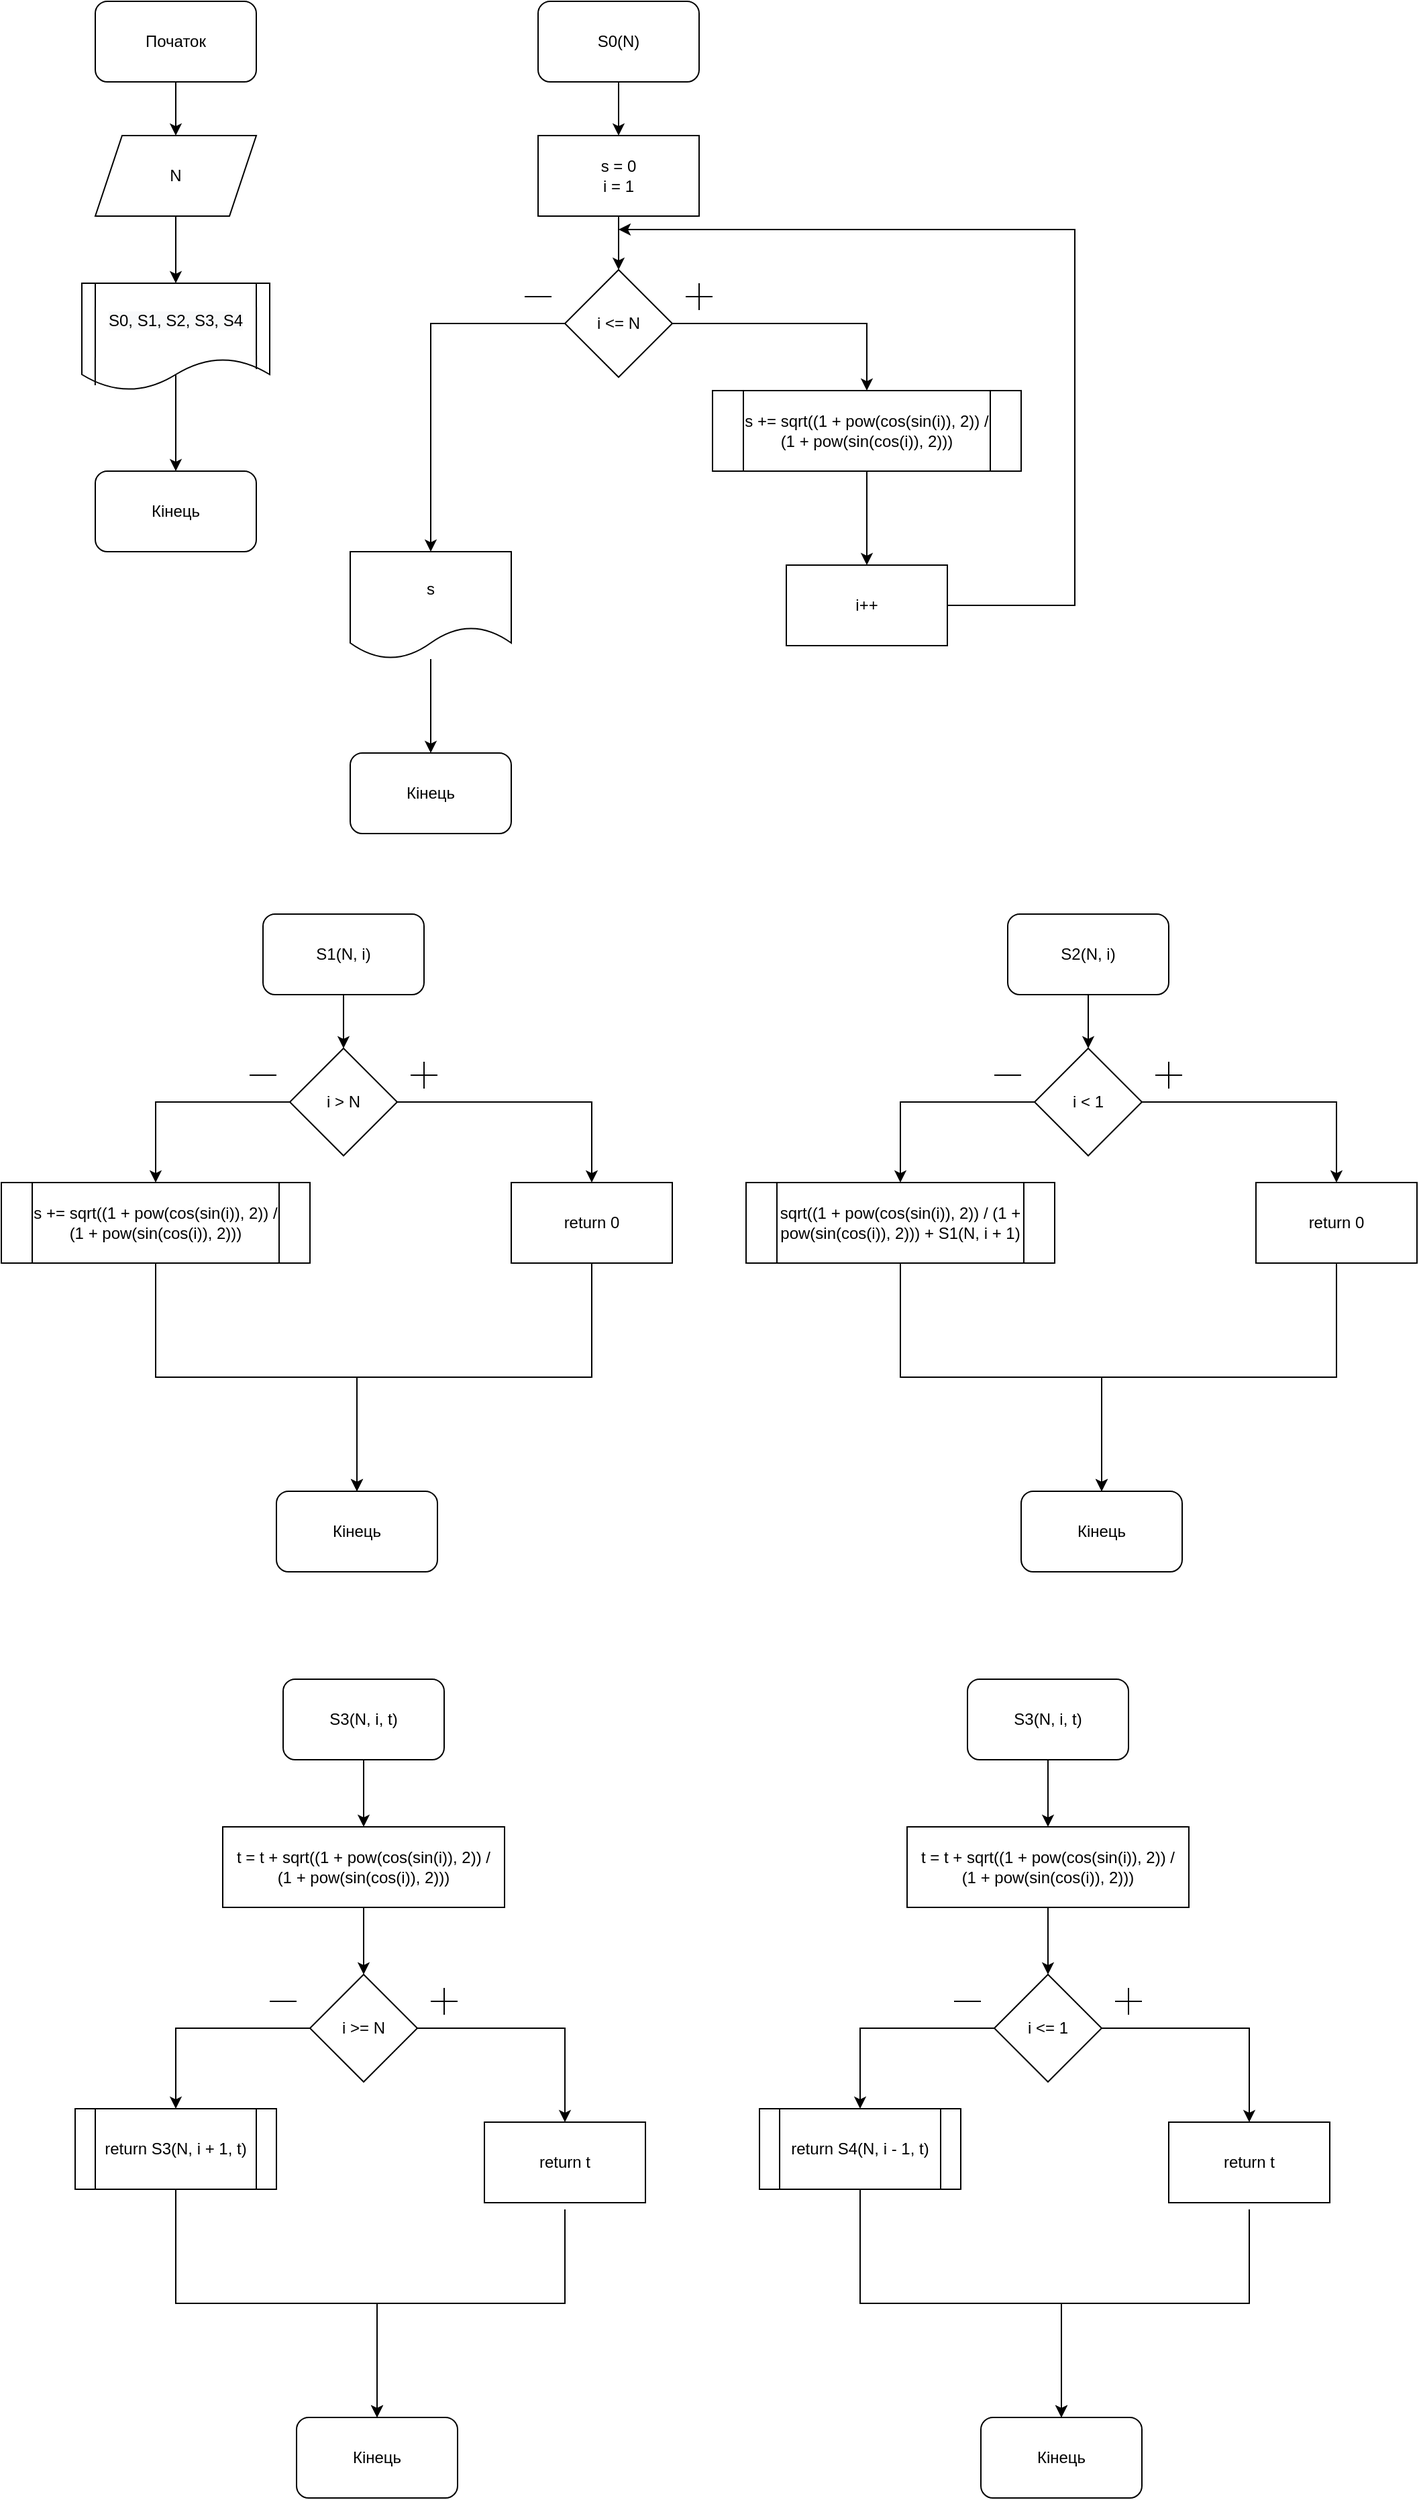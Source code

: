 <mxfile version="13.9.9" type="device"><diagram id="MGPmm8oe_aDcQNTJpQsG" name="Page-1"><mxGraphModel dx="1024" dy="607" grid="1" gridSize="10" guides="1" tooltips="1" connect="1" arrows="1" fold="1" page="1" pageScale="1" pageWidth="850" pageHeight="1100" math="0" shadow="0"><root><mxCell id="0"/><mxCell id="1" parent="0"/><mxCell id="mVzSRMU2MQHrk6YNcvn1-3" value="" style="edgeStyle=orthogonalEdgeStyle;rounded=0;orthogonalLoop=1;jettySize=auto;html=1;" parent="1" source="mVzSRMU2MQHrk6YNcvn1-1" target="mVzSRMU2MQHrk6YNcvn1-2" edge="1"><mxGeometry relative="1" as="geometry"/></mxCell><mxCell id="mVzSRMU2MQHrk6YNcvn1-1" value="Початок" style="rounded=1;whiteSpace=wrap;html=1;" parent="1" vertex="1"><mxGeometry x="70" width="120" height="60" as="geometry"/></mxCell><mxCell id="mVzSRMU2MQHrk6YNcvn1-5" value="" style="edgeStyle=orthogonalEdgeStyle;rounded=0;orthogonalLoop=1;jettySize=auto;html=1;" parent="1" source="mVzSRMU2MQHrk6YNcvn1-2" edge="1"><mxGeometry relative="1" as="geometry"><mxPoint x="130" y="210" as="targetPoint"/></mxGeometry></mxCell><mxCell id="mVzSRMU2MQHrk6YNcvn1-2" value="N" style="shape=parallelogram;perimeter=parallelogramPerimeter;whiteSpace=wrap;html=1;fixedSize=1;" parent="1" vertex="1"><mxGeometry x="70" y="100" width="120" height="60" as="geometry"/></mxCell><mxCell id="mVzSRMU2MQHrk6YNcvn1-19" value="" style="edgeStyle=orthogonalEdgeStyle;rounded=0;orthogonalLoop=1;jettySize=auto;html=1;exitX=0.5;exitY=0.85;exitDx=0;exitDy=0;exitPerimeter=0;" parent="1" source="9V3pqmFaTojtyLpKyKTt-1" target="mVzSRMU2MQHrk6YNcvn1-18" edge="1"><mxGeometry relative="1" as="geometry"><mxPoint x="130" y="270" as="sourcePoint"/></mxGeometry></mxCell><mxCell id="mVzSRMU2MQHrk6YNcvn1-18" value="Кінець" style="rounded=1;whiteSpace=wrap;html=1;" parent="1" vertex="1"><mxGeometry x="70" y="350" width="120" height="60" as="geometry"/></mxCell><mxCell id="mVzSRMU2MQHrk6YNcvn1-22" value="" style="edgeStyle=orthogonalEdgeStyle;rounded=0;orthogonalLoop=1;jettySize=auto;html=1;" parent="1" source="mVzSRMU2MQHrk6YNcvn1-20" target="mVzSRMU2MQHrk6YNcvn1-21" edge="1"><mxGeometry relative="1" as="geometry"/></mxCell><mxCell id="mVzSRMU2MQHrk6YNcvn1-20" value="S0(N)" style="rounded=1;whiteSpace=wrap;html=1;" parent="1" vertex="1"><mxGeometry x="400" width="120" height="60" as="geometry"/></mxCell><mxCell id="mVzSRMU2MQHrk6YNcvn1-24" value="" style="edgeStyle=orthogonalEdgeStyle;rounded=0;orthogonalLoop=1;jettySize=auto;html=1;" parent="1" source="mVzSRMU2MQHrk6YNcvn1-21" target="mVzSRMU2MQHrk6YNcvn1-23" edge="1"><mxGeometry relative="1" as="geometry"/></mxCell><mxCell id="mVzSRMU2MQHrk6YNcvn1-21" value="s = 0&lt;br&gt;i = 1" style="rounded=0;whiteSpace=wrap;html=1;" parent="1" vertex="1"><mxGeometry x="400" y="100" width="120" height="60" as="geometry"/></mxCell><mxCell id="mVzSRMU2MQHrk6YNcvn1-26" value="" style="edgeStyle=orthogonalEdgeStyle;rounded=0;orthogonalLoop=1;jettySize=auto;html=1;entryX=0.5;entryY=0;entryDx=0;entryDy=0;" parent="1" source="mVzSRMU2MQHrk6YNcvn1-23" target="mVzSRMU2MQHrk6YNcvn1-35" edge="1"><mxGeometry relative="1" as="geometry"><mxPoint x="320" y="290" as="targetPoint"/></mxGeometry></mxCell><mxCell id="mVzSRMU2MQHrk6YNcvn1-31" style="edgeStyle=orthogonalEdgeStyle;rounded=0;orthogonalLoop=1;jettySize=auto;html=1;exitX=1;exitY=0.5;exitDx=0;exitDy=0;entryX=0.5;entryY=0;entryDx=0;entryDy=0;" parent="1" source="mVzSRMU2MQHrk6YNcvn1-23" target="mVzSRMU2MQHrk6YNcvn1-30" edge="1"><mxGeometry relative="1" as="geometry"/></mxCell><mxCell id="mVzSRMU2MQHrk6YNcvn1-23" value="i &lt;= N" style="rhombus;whiteSpace=wrap;html=1;rounded=0;" parent="1" vertex="1"><mxGeometry x="420" y="200" width="80" height="80" as="geometry"/></mxCell><mxCell id="mVzSRMU2MQHrk6YNcvn1-27" value="" style="endArrow=none;html=1;" parent="1" edge="1"><mxGeometry width="50" height="50" relative="1" as="geometry"><mxPoint x="520" y="230" as="sourcePoint"/><mxPoint x="520" y="210" as="targetPoint"/></mxGeometry></mxCell><mxCell id="mVzSRMU2MQHrk6YNcvn1-28" value="" style="endArrow=none;html=1;" parent="1" edge="1"><mxGeometry width="50" height="50" relative="1" as="geometry"><mxPoint x="510" y="220" as="sourcePoint"/><mxPoint x="530" y="220" as="targetPoint"/></mxGeometry></mxCell><mxCell id="mVzSRMU2MQHrk6YNcvn1-29" value="" style="endArrow=none;html=1;" parent="1" edge="1"><mxGeometry width="50" height="50" relative="1" as="geometry"><mxPoint x="390" y="220" as="sourcePoint"/><mxPoint x="410" y="220" as="targetPoint"/></mxGeometry></mxCell><mxCell id="mVzSRMU2MQHrk6YNcvn1-33" value="" style="edgeStyle=orthogonalEdgeStyle;rounded=0;orthogonalLoop=1;jettySize=auto;html=1;" parent="1" source="mVzSRMU2MQHrk6YNcvn1-30" target="mVzSRMU2MQHrk6YNcvn1-32" edge="1"><mxGeometry relative="1" as="geometry"/></mxCell><mxCell id="mVzSRMU2MQHrk6YNcvn1-30" value="s += sqrt((1 + pow(cos(sin(i)), 2)) / &lt;br&gt;(1 + pow(sin(cos(i)), 2)))" style="shape=process;whiteSpace=wrap;html=1;backgroundOutline=1;size=0.1;" parent="1" vertex="1"><mxGeometry x="530" y="290" width="230" height="60" as="geometry"/></mxCell><mxCell id="mVzSRMU2MQHrk6YNcvn1-34" style="edgeStyle=orthogonalEdgeStyle;rounded=0;orthogonalLoop=1;jettySize=auto;html=1;exitX=1;exitY=0.5;exitDx=0;exitDy=0;" parent="1" source="mVzSRMU2MQHrk6YNcvn1-32" edge="1"><mxGeometry relative="1" as="geometry"><mxPoint x="460" y="170" as="targetPoint"/><Array as="points"><mxPoint x="800" y="450"/><mxPoint x="800" y="170"/></Array></mxGeometry></mxCell><mxCell id="mVzSRMU2MQHrk6YNcvn1-32" value="i++" style="whiteSpace=wrap;html=1;" parent="1" vertex="1"><mxGeometry x="585" y="420" width="120" height="60" as="geometry"/></mxCell><mxCell id="mVzSRMU2MQHrk6YNcvn1-37" value="" style="edgeStyle=orthogonalEdgeStyle;rounded=0;orthogonalLoop=1;jettySize=auto;html=1;" parent="1" source="mVzSRMU2MQHrk6YNcvn1-35" target="mVzSRMU2MQHrk6YNcvn1-36" edge="1"><mxGeometry relative="1" as="geometry"/></mxCell><mxCell id="mVzSRMU2MQHrk6YNcvn1-35" value="s" style="shape=document;whiteSpace=wrap;html=1;boundedLbl=1;" parent="1" vertex="1"><mxGeometry x="260" y="410" width="120" height="80" as="geometry"/></mxCell><mxCell id="mVzSRMU2MQHrk6YNcvn1-36" value="Кінець" style="rounded=1;whiteSpace=wrap;html=1;" parent="1" vertex="1"><mxGeometry x="260" y="560" width="120" height="60" as="geometry"/></mxCell><mxCell id="mVzSRMU2MQHrk6YNcvn1-38" value="" style="edgeStyle=orthogonalEdgeStyle;rounded=0;orthogonalLoop=1;jettySize=auto;html=1;entryX=0.5;entryY=0;entryDx=0;entryDy=0;" parent="1" source="mVzSRMU2MQHrk6YNcvn1-39" target="mVzSRMU2MQHrk6YNcvn1-44" edge="1"><mxGeometry relative="1" as="geometry"><mxPoint x="255" y="780" as="targetPoint"/></mxGeometry></mxCell><mxCell id="mVzSRMU2MQHrk6YNcvn1-39" value="S1(N, i)" style="rounded=1;whiteSpace=wrap;html=1;" parent="1" vertex="1"><mxGeometry x="195" y="680" width="120" height="60" as="geometry"/></mxCell><mxCell id="mVzSRMU2MQHrk6YNcvn1-42" value="" style="edgeStyle=orthogonalEdgeStyle;rounded=0;orthogonalLoop=1;jettySize=auto;html=1;entryX=0.5;entryY=0;entryDx=0;entryDy=0;" parent="1" source="mVzSRMU2MQHrk6YNcvn1-44" target="mVzSRMU2MQHrk6YNcvn1-49" edge="1"><mxGeometry relative="1" as="geometry"><mxPoint x="115" y="990" as="targetPoint"/><Array as="points"><mxPoint x="115" y="820"/></Array></mxGeometry></mxCell><mxCell id="mVzSRMU2MQHrk6YNcvn1-43" style="edgeStyle=orthogonalEdgeStyle;rounded=0;orthogonalLoop=1;jettySize=auto;html=1;exitX=1;exitY=0.5;exitDx=0;exitDy=0;entryX=0.5;entryY=0;entryDx=0;entryDy=0;" parent="1" source="mVzSRMU2MQHrk6YNcvn1-44" target="9V3pqmFaTojtyLpKyKTt-4" edge="1"><mxGeometry relative="1" as="geometry"><mxPoint x="440" y="860" as="targetPoint"/><Array as="points"><mxPoint x="440" y="820"/><mxPoint x="440" y="860"/></Array></mxGeometry></mxCell><mxCell id="mVzSRMU2MQHrk6YNcvn1-44" value="i &gt; N" style="rhombus;whiteSpace=wrap;html=1;rounded=0;" parent="1" vertex="1"><mxGeometry x="215" y="780" width="80" height="80" as="geometry"/></mxCell><mxCell id="mVzSRMU2MQHrk6YNcvn1-45" value="" style="endArrow=none;html=1;" parent="1" edge="1"><mxGeometry width="50" height="50" relative="1" as="geometry"><mxPoint x="315" y="810" as="sourcePoint"/><mxPoint x="315" y="790" as="targetPoint"/></mxGeometry></mxCell><mxCell id="mVzSRMU2MQHrk6YNcvn1-46" value="" style="endArrow=none;html=1;" parent="1" edge="1"><mxGeometry width="50" height="50" relative="1" as="geometry"><mxPoint x="305" y="800" as="sourcePoint"/><mxPoint x="325" y="800" as="targetPoint"/></mxGeometry></mxCell><mxCell id="mVzSRMU2MQHrk6YNcvn1-47" value="" style="endArrow=none;html=1;" parent="1" edge="1"><mxGeometry width="50" height="50" relative="1" as="geometry"><mxPoint x="185" y="800" as="sourcePoint"/><mxPoint x="205" y="800" as="targetPoint"/></mxGeometry></mxCell><mxCell id="mVzSRMU2MQHrk6YNcvn1-48" value="" style="edgeStyle=orthogonalEdgeStyle;rounded=0;orthogonalLoop=1;jettySize=auto;html=1;exitX=0.5;exitY=1;exitDx=0;exitDy=0;entryX=0.5;entryY=0;entryDx=0;entryDy=0;" parent="1" source="9V3pqmFaTojtyLpKyKTt-4" target="mVzSRMU2MQHrk6YNcvn1-54" edge="1"><mxGeometry relative="1" as="geometry"><mxPoint x="440" y="940" as="sourcePoint"/><mxPoint x="440" y="1000" as="targetPoint"/></mxGeometry></mxCell><mxCell id="mVzSRMU2MQHrk6YNcvn1-49" value="s += sqrt((1 + pow(cos(sin(i)), 2)) / &lt;br&gt;(1 + pow(sin(cos(i)), 2)))" style="shape=process;whiteSpace=wrap;html=1;backgroundOutline=1;size=0.1;" parent="1" vertex="1"><mxGeometry y="880" width="230" height="60" as="geometry"/></mxCell><mxCell id="mVzSRMU2MQHrk6YNcvn1-52" value="" style="edgeStyle=orthogonalEdgeStyle;rounded=0;orthogonalLoop=1;jettySize=auto;html=1;exitX=0.5;exitY=1;exitDx=0;exitDy=0;" parent="1" source="mVzSRMU2MQHrk6YNcvn1-49" target="mVzSRMU2MQHrk6YNcvn1-54" edge="1"><mxGeometry relative="1" as="geometry"><mxPoint x="115" y="1090" as="sourcePoint"/></mxGeometry></mxCell><mxCell id="mVzSRMU2MQHrk6YNcvn1-54" value="Кінець" style="rounded=1;whiteSpace=wrap;html=1;" parent="1" vertex="1"><mxGeometry x="205" y="1110" width="120" height="60" as="geometry"/></mxCell><mxCell id="9V3pqmFaTojtyLpKyKTt-1" value="&#10;&#10;&lt;span style=&quot;color: rgb(0, 0, 0); font-family: helvetica; font-size: 12px; font-style: normal; font-weight: 400; letter-spacing: normal; text-align: center; text-indent: 0px; text-transform: none; word-spacing: 0px; background-color: rgb(248, 249, 250); display: inline; float: none;&quot;&gt;S0,&amp;nbsp;S1,&amp;nbsp;S2,&amp;nbsp;S3,&amp;nbsp;S4&lt;/span&gt;&#10;&#10;" style="shape=document;whiteSpace=wrap;html=1;boundedLbl=1;" vertex="1" parent="1"><mxGeometry x="60" y="210" width="140" height="80" as="geometry"/></mxCell><mxCell id="9V3pqmFaTojtyLpKyKTt-2" value="" style="endArrow=none;html=1;exitX=0.929;exitY=0.8;exitDx=0;exitDy=0;exitPerimeter=0;" edge="1" parent="1" source="9V3pqmFaTojtyLpKyKTt-1"><mxGeometry width="50" height="50" relative="1" as="geometry"><mxPoint x="140" y="260" as="sourcePoint"/><mxPoint x="190" y="210" as="targetPoint"/></mxGeometry></mxCell><mxCell id="9V3pqmFaTojtyLpKyKTt-3" value="" style="endArrow=none;html=1;exitX=0.071;exitY=0.95;exitDx=0;exitDy=0;exitPerimeter=0;" edge="1" parent="1" source="9V3pqmFaTojtyLpKyKTt-1"><mxGeometry width="50" height="50" relative="1" as="geometry"><mxPoint x="20" y="260" as="sourcePoint"/><mxPoint x="70" y="210" as="targetPoint"/></mxGeometry></mxCell><mxCell id="9V3pqmFaTojtyLpKyKTt-4" value="return 0" style="rounded=0;whiteSpace=wrap;html=1;" vertex="1" parent="1"><mxGeometry x="380" y="880" width="120" height="60" as="geometry"/></mxCell><mxCell id="9V3pqmFaTojtyLpKyKTt-5" value="" style="edgeStyle=orthogonalEdgeStyle;rounded=0;orthogonalLoop=1;jettySize=auto;html=1;entryX=0.5;entryY=0;entryDx=0;entryDy=0;" edge="1" source="9V3pqmFaTojtyLpKyKTt-6" target="9V3pqmFaTojtyLpKyKTt-9" parent="1"><mxGeometry relative="1" as="geometry"><mxPoint x="810" y="780" as="targetPoint"/></mxGeometry></mxCell><mxCell id="9V3pqmFaTojtyLpKyKTt-6" value="S2(N, i)" style="rounded=1;whiteSpace=wrap;html=1;" vertex="1" parent="1"><mxGeometry x="750" y="680" width="120" height="60" as="geometry"/></mxCell><mxCell id="9V3pqmFaTojtyLpKyKTt-7" value="" style="edgeStyle=orthogonalEdgeStyle;rounded=0;orthogonalLoop=1;jettySize=auto;html=1;entryX=0.5;entryY=0;entryDx=0;entryDy=0;" edge="1" source="9V3pqmFaTojtyLpKyKTt-9" target="9V3pqmFaTojtyLpKyKTt-14" parent="1"><mxGeometry relative="1" as="geometry"><mxPoint x="670" y="990" as="targetPoint"/><Array as="points"><mxPoint x="670" y="820"/></Array></mxGeometry></mxCell><mxCell id="9V3pqmFaTojtyLpKyKTt-8" style="edgeStyle=orthogonalEdgeStyle;rounded=0;orthogonalLoop=1;jettySize=auto;html=1;exitX=1;exitY=0.5;exitDx=0;exitDy=0;entryX=0.5;entryY=0;entryDx=0;entryDy=0;" edge="1" source="9V3pqmFaTojtyLpKyKTt-9" target="9V3pqmFaTojtyLpKyKTt-17" parent="1"><mxGeometry relative="1" as="geometry"><mxPoint x="995" y="860" as="targetPoint"/><Array as="points"><mxPoint x="995" y="820"/><mxPoint x="995" y="860"/></Array></mxGeometry></mxCell><mxCell id="9V3pqmFaTojtyLpKyKTt-9" value="i &lt; 1" style="rhombus;whiteSpace=wrap;html=1;rounded=0;" vertex="1" parent="1"><mxGeometry x="770" y="780" width="80" height="80" as="geometry"/></mxCell><mxCell id="9V3pqmFaTojtyLpKyKTt-10" value="" style="endArrow=none;html=1;" edge="1" parent="1"><mxGeometry width="50" height="50" relative="1" as="geometry"><mxPoint x="870" y="810" as="sourcePoint"/><mxPoint x="870" y="790" as="targetPoint"/></mxGeometry></mxCell><mxCell id="9V3pqmFaTojtyLpKyKTt-11" value="" style="endArrow=none;html=1;" edge="1" parent="1"><mxGeometry width="50" height="50" relative="1" as="geometry"><mxPoint x="860" y="800" as="sourcePoint"/><mxPoint x="880" y="800" as="targetPoint"/></mxGeometry></mxCell><mxCell id="9V3pqmFaTojtyLpKyKTt-12" value="" style="endArrow=none;html=1;" edge="1" parent="1"><mxGeometry width="50" height="50" relative="1" as="geometry"><mxPoint x="740" y="800" as="sourcePoint"/><mxPoint x="760" y="800" as="targetPoint"/></mxGeometry></mxCell><mxCell id="9V3pqmFaTojtyLpKyKTt-13" value="" style="edgeStyle=orthogonalEdgeStyle;rounded=0;orthogonalLoop=1;jettySize=auto;html=1;exitX=0.5;exitY=1;exitDx=0;exitDy=0;entryX=0.5;entryY=0;entryDx=0;entryDy=0;" edge="1" source="9V3pqmFaTojtyLpKyKTt-17" target="9V3pqmFaTojtyLpKyKTt-16" parent="1"><mxGeometry relative="1" as="geometry"><mxPoint x="995" y="940" as="sourcePoint"/><mxPoint x="995" y="1000" as="targetPoint"/></mxGeometry></mxCell><mxCell id="9V3pqmFaTojtyLpKyKTt-14" value="sqrt((1 + pow(cos(sin(i)), 2)) / (1 + pow(sin(cos(i)), 2))) + S1(N, i + 1)" style="shape=process;whiteSpace=wrap;html=1;backgroundOutline=1;size=0.1;" vertex="1" parent="1"><mxGeometry x="555" y="880" width="230" height="60" as="geometry"/></mxCell><mxCell id="9V3pqmFaTojtyLpKyKTt-15" value="" style="edgeStyle=orthogonalEdgeStyle;rounded=0;orthogonalLoop=1;jettySize=auto;html=1;exitX=0.5;exitY=1;exitDx=0;exitDy=0;" edge="1" source="9V3pqmFaTojtyLpKyKTt-14" target="9V3pqmFaTojtyLpKyKTt-16" parent="1"><mxGeometry relative="1" as="geometry"><mxPoint x="670" y="1090" as="sourcePoint"/></mxGeometry></mxCell><mxCell id="9V3pqmFaTojtyLpKyKTt-16" value="Кінець" style="rounded=1;whiteSpace=wrap;html=1;" vertex="1" parent="1"><mxGeometry x="760" y="1110" width="120" height="60" as="geometry"/></mxCell><mxCell id="9V3pqmFaTojtyLpKyKTt-17" value="return 0" style="rounded=0;whiteSpace=wrap;html=1;" vertex="1" parent="1"><mxGeometry x="935" y="880" width="120" height="60" as="geometry"/></mxCell><mxCell id="9V3pqmFaTojtyLpKyKTt-32" value="" style="edgeStyle=orthogonalEdgeStyle;rounded=0;orthogonalLoop=1;jettySize=auto;html=1;entryX=0.5;entryY=0;entryDx=0;entryDy=0;" edge="1" parent="1" source="9V3pqmFaTojtyLpKyKTt-19" target="9V3pqmFaTojtyLpKyKTt-34"><mxGeometry relative="1" as="geometry"><mxPoint x="270" y="1420" as="targetPoint"/></mxGeometry></mxCell><mxCell id="9V3pqmFaTojtyLpKyKTt-19" value="S3(N, i, t)" style="rounded=1;whiteSpace=wrap;html=1;" vertex="1" parent="1"><mxGeometry x="210" y="1250" width="120" height="60" as="geometry"/></mxCell><mxCell id="9V3pqmFaTojtyLpKyKTt-20" value="" style="edgeStyle=orthogonalEdgeStyle;rounded=0;orthogonalLoop=1;jettySize=auto;html=1;entryX=0.5;entryY=0;entryDx=0;entryDy=0;" edge="1" source="9V3pqmFaTojtyLpKyKTt-22" target="9V3pqmFaTojtyLpKyKTt-27" parent="1"><mxGeometry relative="1" as="geometry"><mxPoint x="130" y="1680" as="targetPoint"/><Array as="points"><mxPoint x="130" y="1510"/></Array></mxGeometry></mxCell><mxCell id="9V3pqmFaTojtyLpKyKTt-21" style="edgeStyle=orthogonalEdgeStyle;rounded=0;orthogonalLoop=1;jettySize=auto;html=1;exitX=1;exitY=0.5;exitDx=0;exitDy=0;entryX=0.5;entryY=0;entryDx=0;entryDy=0;" edge="1" source="9V3pqmFaTojtyLpKyKTt-22" target="9V3pqmFaTojtyLpKyKTt-30" parent="1"><mxGeometry relative="1" as="geometry"><mxPoint x="455" y="1550" as="targetPoint"/><Array as="points"><mxPoint x="420" y="1510"/></Array></mxGeometry></mxCell><mxCell id="9V3pqmFaTojtyLpKyKTt-22" value="i &gt;= N" style="rhombus;whiteSpace=wrap;html=1;rounded=0;" vertex="1" parent="1"><mxGeometry x="230" y="1470" width="80" height="80" as="geometry"/></mxCell><mxCell id="9V3pqmFaTojtyLpKyKTt-23" value="" style="endArrow=none;html=1;" edge="1" parent="1"><mxGeometry width="50" height="50" relative="1" as="geometry"><mxPoint x="330" y="1500" as="sourcePoint"/><mxPoint x="330" y="1480" as="targetPoint"/></mxGeometry></mxCell><mxCell id="9V3pqmFaTojtyLpKyKTt-24" value="" style="endArrow=none;html=1;" edge="1" parent="1"><mxGeometry width="50" height="50" relative="1" as="geometry"><mxPoint x="320" y="1490" as="sourcePoint"/><mxPoint x="340" y="1490" as="targetPoint"/></mxGeometry></mxCell><mxCell id="9V3pqmFaTojtyLpKyKTt-25" value="" style="endArrow=none;html=1;" edge="1" parent="1"><mxGeometry width="50" height="50" relative="1" as="geometry"><mxPoint x="200" y="1490" as="sourcePoint"/><mxPoint x="220" y="1490" as="targetPoint"/></mxGeometry></mxCell><mxCell id="9V3pqmFaTojtyLpKyKTt-26" value="" style="edgeStyle=orthogonalEdgeStyle;rounded=0;orthogonalLoop=1;jettySize=auto;html=1;exitX=0.5;exitY=1;exitDx=0;exitDy=0;entryX=0.5;entryY=0;entryDx=0;entryDy=0;" edge="1" target="9V3pqmFaTojtyLpKyKTt-29" parent="1"><mxGeometry relative="1" as="geometry"><mxPoint x="420" y="1645" as="sourcePoint"/><mxPoint x="280" y="1805" as="targetPoint"/><Array as="points"><mxPoint x="420" y="1715"/><mxPoint x="280" y="1715"/></Array></mxGeometry></mxCell><mxCell id="9V3pqmFaTojtyLpKyKTt-27" value="return S3(N, i + 1, t)" style="shape=process;whiteSpace=wrap;html=1;backgroundOutline=1;size=0.1;" vertex="1" parent="1"><mxGeometry x="55" y="1570" width="150" height="60" as="geometry"/></mxCell><mxCell id="9V3pqmFaTojtyLpKyKTt-28" value="" style="edgeStyle=orthogonalEdgeStyle;rounded=0;orthogonalLoop=1;jettySize=auto;html=1;exitX=0.5;exitY=1;exitDx=0;exitDy=0;" edge="1" source="9V3pqmFaTojtyLpKyKTt-27" target="9V3pqmFaTojtyLpKyKTt-29" parent="1"><mxGeometry relative="1" as="geometry"><mxPoint x="130" y="1780" as="sourcePoint"/></mxGeometry></mxCell><mxCell id="9V3pqmFaTojtyLpKyKTt-29" value="Кінець" style="rounded=1;whiteSpace=wrap;html=1;" vertex="1" parent="1"><mxGeometry x="220" y="1800" width="120" height="60" as="geometry"/></mxCell><mxCell id="9V3pqmFaTojtyLpKyKTt-30" value="return t" style="rounded=0;whiteSpace=wrap;html=1;" vertex="1" parent="1"><mxGeometry x="360" y="1580" width="120" height="60" as="geometry"/></mxCell><mxCell id="9V3pqmFaTojtyLpKyKTt-33" value="" style="edgeStyle=orthogonalEdgeStyle;rounded=0;orthogonalLoop=1;jettySize=auto;html=1;exitX=0.5;exitY=1;exitDx=0;exitDy=0;" edge="1" parent="1" source="9V3pqmFaTojtyLpKyKTt-34" target="9V3pqmFaTojtyLpKyKTt-22"><mxGeometry relative="1" as="geometry"><mxPoint x="270" y="1420" as="sourcePoint"/></mxGeometry></mxCell><mxCell id="9V3pqmFaTojtyLpKyKTt-34" value="t = t + sqrt((1 + pow(cos(sin(i)), 2)) /&lt;br&gt;(1 + pow(sin(cos(i)), 2)))" style="rounded=0;whiteSpace=wrap;html=1;" vertex="1" parent="1"><mxGeometry x="165" y="1360" width="210" height="60" as="geometry"/></mxCell><mxCell id="9V3pqmFaTojtyLpKyKTt-36" value="" style="edgeStyle=orthogonalEdgeStyle;rounded=0;orthogonalLoop=1;jettySize=auto;html=1;entryX=0.5;entryY=0;entryDx=0;entryDy=0;" edge="1" source="9V3pqmFaTojtyLpKyKTt-37" target="9V3pqmFaTojtyLpKyKTt-50" parent="1"><mxGeometry relative="1" as="geometry"><mxPoint x="780" y="1420" as="targetPoint"/></mxGeometry></mxCell><mxCell id="9V3pqmFaTojtyLpKyKTt-37" value="S3(N, i, t)" style="rounded=1;whiteSpace=wrap;html=1;" vertex="1" parent="1"><mxGeometry x="720" y="1250" width="120" height="60" as="geometry"/></mxCell><mxCell id="9V3pqmFaTojtyLpKyKTt-38" value="" style="edgeStyle=orthogonalEdgeStyle;rounded=0;orthogonalLoop=1;jettySize=auto;html=1;entryX=0.5;entryY=0;entryDx=0;entryDy=0;" edge="1" source="9V3pqmFaTojtyLpKyKTt-40" target="9V3pqmFaTojtyLpKyKTt-45" parent="1"><mxGeometry relative="1" as="geometry"><mxPoint x="640" y="1680" as="targetPoint"/><Array as="points"><mxPoint x="640" y="1510"/></Array></mxGeometry></mxCell><mxCell id="9V3pqmFaTojtyLpKyKTt-39" style="edgeStyle=orthogonalEdgeStyle;rounded=0;orthogonalLoop=1;jettySize=auto;html=1;exitX=1;exitY=0.5;exitDx=0;exitDy=0;entryX=0.5;entryY=0;entryDx=0;entryDy=0;" edge="1" source="9V3pqmFaTojtyLpKyKTt-40" target="9V3pqmFaTojtyLpKyKTt-48" parent="1"><mxGeometry relative="1" as="geometry"><mxPoint x="965" y="1550" as="targetPoint"/><Array as="points"><mxPoint x="930" y="1510"/></Array></mxGeometry></mxCell><mxCell id="9V3pqmFaTojtyLpKyKTt-40" value="i &lt;= 1" style="rhombus;whiteSpace=wrap;html=1;rounded=0;" vertex="1" parent="1"><mxGeometry x="740" y="1470" width="80" height="80" as="geometry"/></mxCell><mxCell id="9V3pqmFaTojtyLpKyKTt-41" value="" style="endArrow=none;html=1;" edge="1" parent="1"><mxGeometry width="50" height="50" relative="1" as="geometry"><mxPoint x="840" y="1500" as="sourcePoint"/><mxPoint x="840" y="1480" as="targetPoint"/></mxGeometry></mxCell><mxCell id="9V3pqmFaTojtyLpKyKTt-42" value="" style="endArrow=none;html=1;" edge="1" parent="1"><mxGeometry width="50" height="50" relative="1" as="geometry"><mxPoint x="830" y="1490" as="sourcePoint"/><mxPoint x="850" y="1490" as="targetPoint"/></mxGeometry></mxCell><mxCell id="9V3pqmFaTojtyLpKyKTt-43" value="" style="endArrow=none;html=1;" edge="1" parent="1"><mxGeometry width="50" height="50" relative="1" as="geometry"><mxPoint x="710" y="1490" as="sourcePoint"/><mxPoint x="730" y="1490" as="targetPoint"/></mxGeometry></mxCell><mxCell id="9V3pqmFaTojtyLpKyKTt-44" value="" style="edgeStyle=orthogonalEdgeStyle;rounded=0;orthogonalLoop=1;jettySize=auto;html=1;exitX=0.5;exitY=1;exitDx=0;exitDy=0;entryX=0.5;entryY=0;entryDx=0;entryDy=0;" edge="1" parent="1" target="9V3pqmFaTojtyLpKyKTt-47"><mxGeometry relative="1" as="geometry"><mxPoint x="930" y="1645" as="sourcePoint"/><mxPoint x="790" y="1805" as="targetPoint"/><Array as="points"><mxPoint x="930" y="1715"/><mxPoint x="790" y="1715"/></Array></mxGeometry></mxCell><mxCell id="9V3pqmFaTojtyLpKyKTt-45" value="return S4(N, i - 1, t)" style="shape=process;whiteSpace=wrap;html=1;backgroundOutline=1;size=0.1;" vertex="1" parent="1"><mxGeometry x="565" y="1570" width="150" height="60" as="geometry"/></mxCell><mxCell id="9V3pqmFaTojtyLpKyKTt-46" value="" style="edgeStyle=orthogonalEdgeStyle;rounded=0;orthogonalLoop=1;jettySize=auto;html=1;exitX=0.5;exitY=1;exitDx=0;exitDy=0;" edge="1" source="9V3pqmFaTojtyLpKyKTt-45" target="9V3pqmFaTojtyLpKyKTt-47" parent="1"><mxGeometry relative="1" as="geometry"><mxPoint x="640" y="1780" as="sourcePoint"/></mxGeometry></mxCell><mxCell id="9V3pqmFaTojtyLpKyKTt-47" value="Кінець" style="rounded=1;whiteSpace=wrap;html=1;" vertex="1" parent="1"><mxGeometry x="730" y="1800" width="120" height="60" as="geometry"/></mxCell><mxCell id="9V3pqmFaTojtyLpKyKTt-48" value="return t" style="rounded=0;whiteSpace=wrap;html=1;" vertex="1" parent="1"><mxGeometry x="870" y="1580" width="120" height="60" as="geometry"/></mxCell><mxCell id="9V3pqmFaTojtyLpKyKTt-49" value="" style="edgeStyle=orthogonalEdgeStyle;rounded=0;orthogonalLoop=1;jettySize=auto;html=1;exitX=0.5;exitY=1;exitDx=0;exitDy=0;" edge="1" source="9V3pqmFaTojtyLpKyKTt-50" target="9V3pqmFaTojtyLpKyKTt-40" parent="1"><mxGeometry relative="1" as="geometry"><mxPoint x="780" y="1420" as="sourcePoint"/></mxGeometry></mxCell><mxCell id="9V3pqmFaTojtyLpKyKTt-50" value="t = t + sqrt((1 + pow(cos(sin(i)), 2)) / &lt;br&gt;(1 + pow(sin(cos(i)), 2)))" style="rounded=0;whiteSpace=wrap;html=1;" vertex="1" parent="1"><mxGeometry x="675" y="1360" width="210" height="60" as="geometry"/></mxCell></root></mxGraphModel></diagram></mxfile>